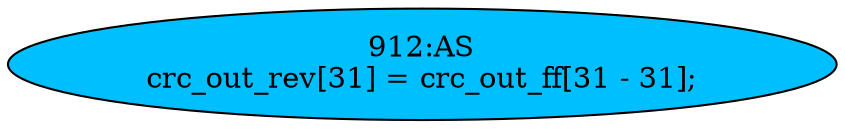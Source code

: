 strict digraph "" {
	node [label="\N"];
	"912:AS"	 [ast="<pyverilog.vparser.ast.Assign object at 0x7f01261f3cd0>",
		def_var="['crc_out_rev']",
		fillcolor=deepskyblue,
		label="912:AS
crc_out_rev[31] = crc_out_ff[31 - 31];",
		statements="[]",
		style=filled,
		typ=Assign,
		use_var="['crc_out_ff']"];
}
